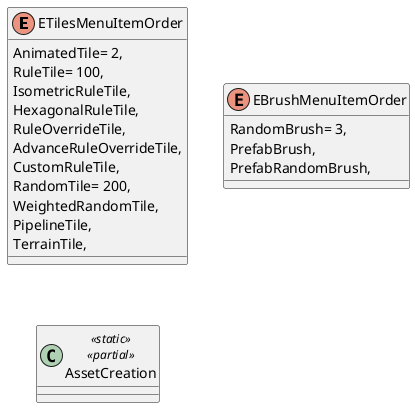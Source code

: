 @startuml
enum ETilesMenuItemOrder {
    AnimatedTile= 2,
    RuleTile= 100,
    IsometricRuleTile,
    HexagonalRuleTile,
    RuleOverrideTile,
    AdvanceRuleOverrideTile,
    CustomRuleTile,
    RandomTile= 200,
    WeightedRandomTile,
    PipelineTile,
    TerrainTile,
}
enum EBrushMenuItemOrder {
    RandomBrush= 3,
    PrefabBrush,
    PrefabRandomBrush,
}
class AssetCreation <<static>> <<partial>> {
}
@enduml
